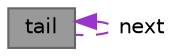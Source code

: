 digraph "tail"
{
 // LATEX_PDF_SIZE
  bgcolor="transparent";
  edge [fontname=Helvetica,fontsize=10,labelfontname=Helvetica,labelfontsize=10];
  node [fontname=Helvetica,fontsize=10,shape=box,height=0.2,width=0.4];
  Node1 [label="tail",height=0.2,width=0.4,color="gray40", fillcolor="grey60", style="filled", fontcolor="black",tooltip="Linked list che contiene le coordinate di ogni elemento della coda di snake."];
  Node1 -> Node1 [dir="back",color="darkorchid3",style="dashed",label=" next" ];
}
